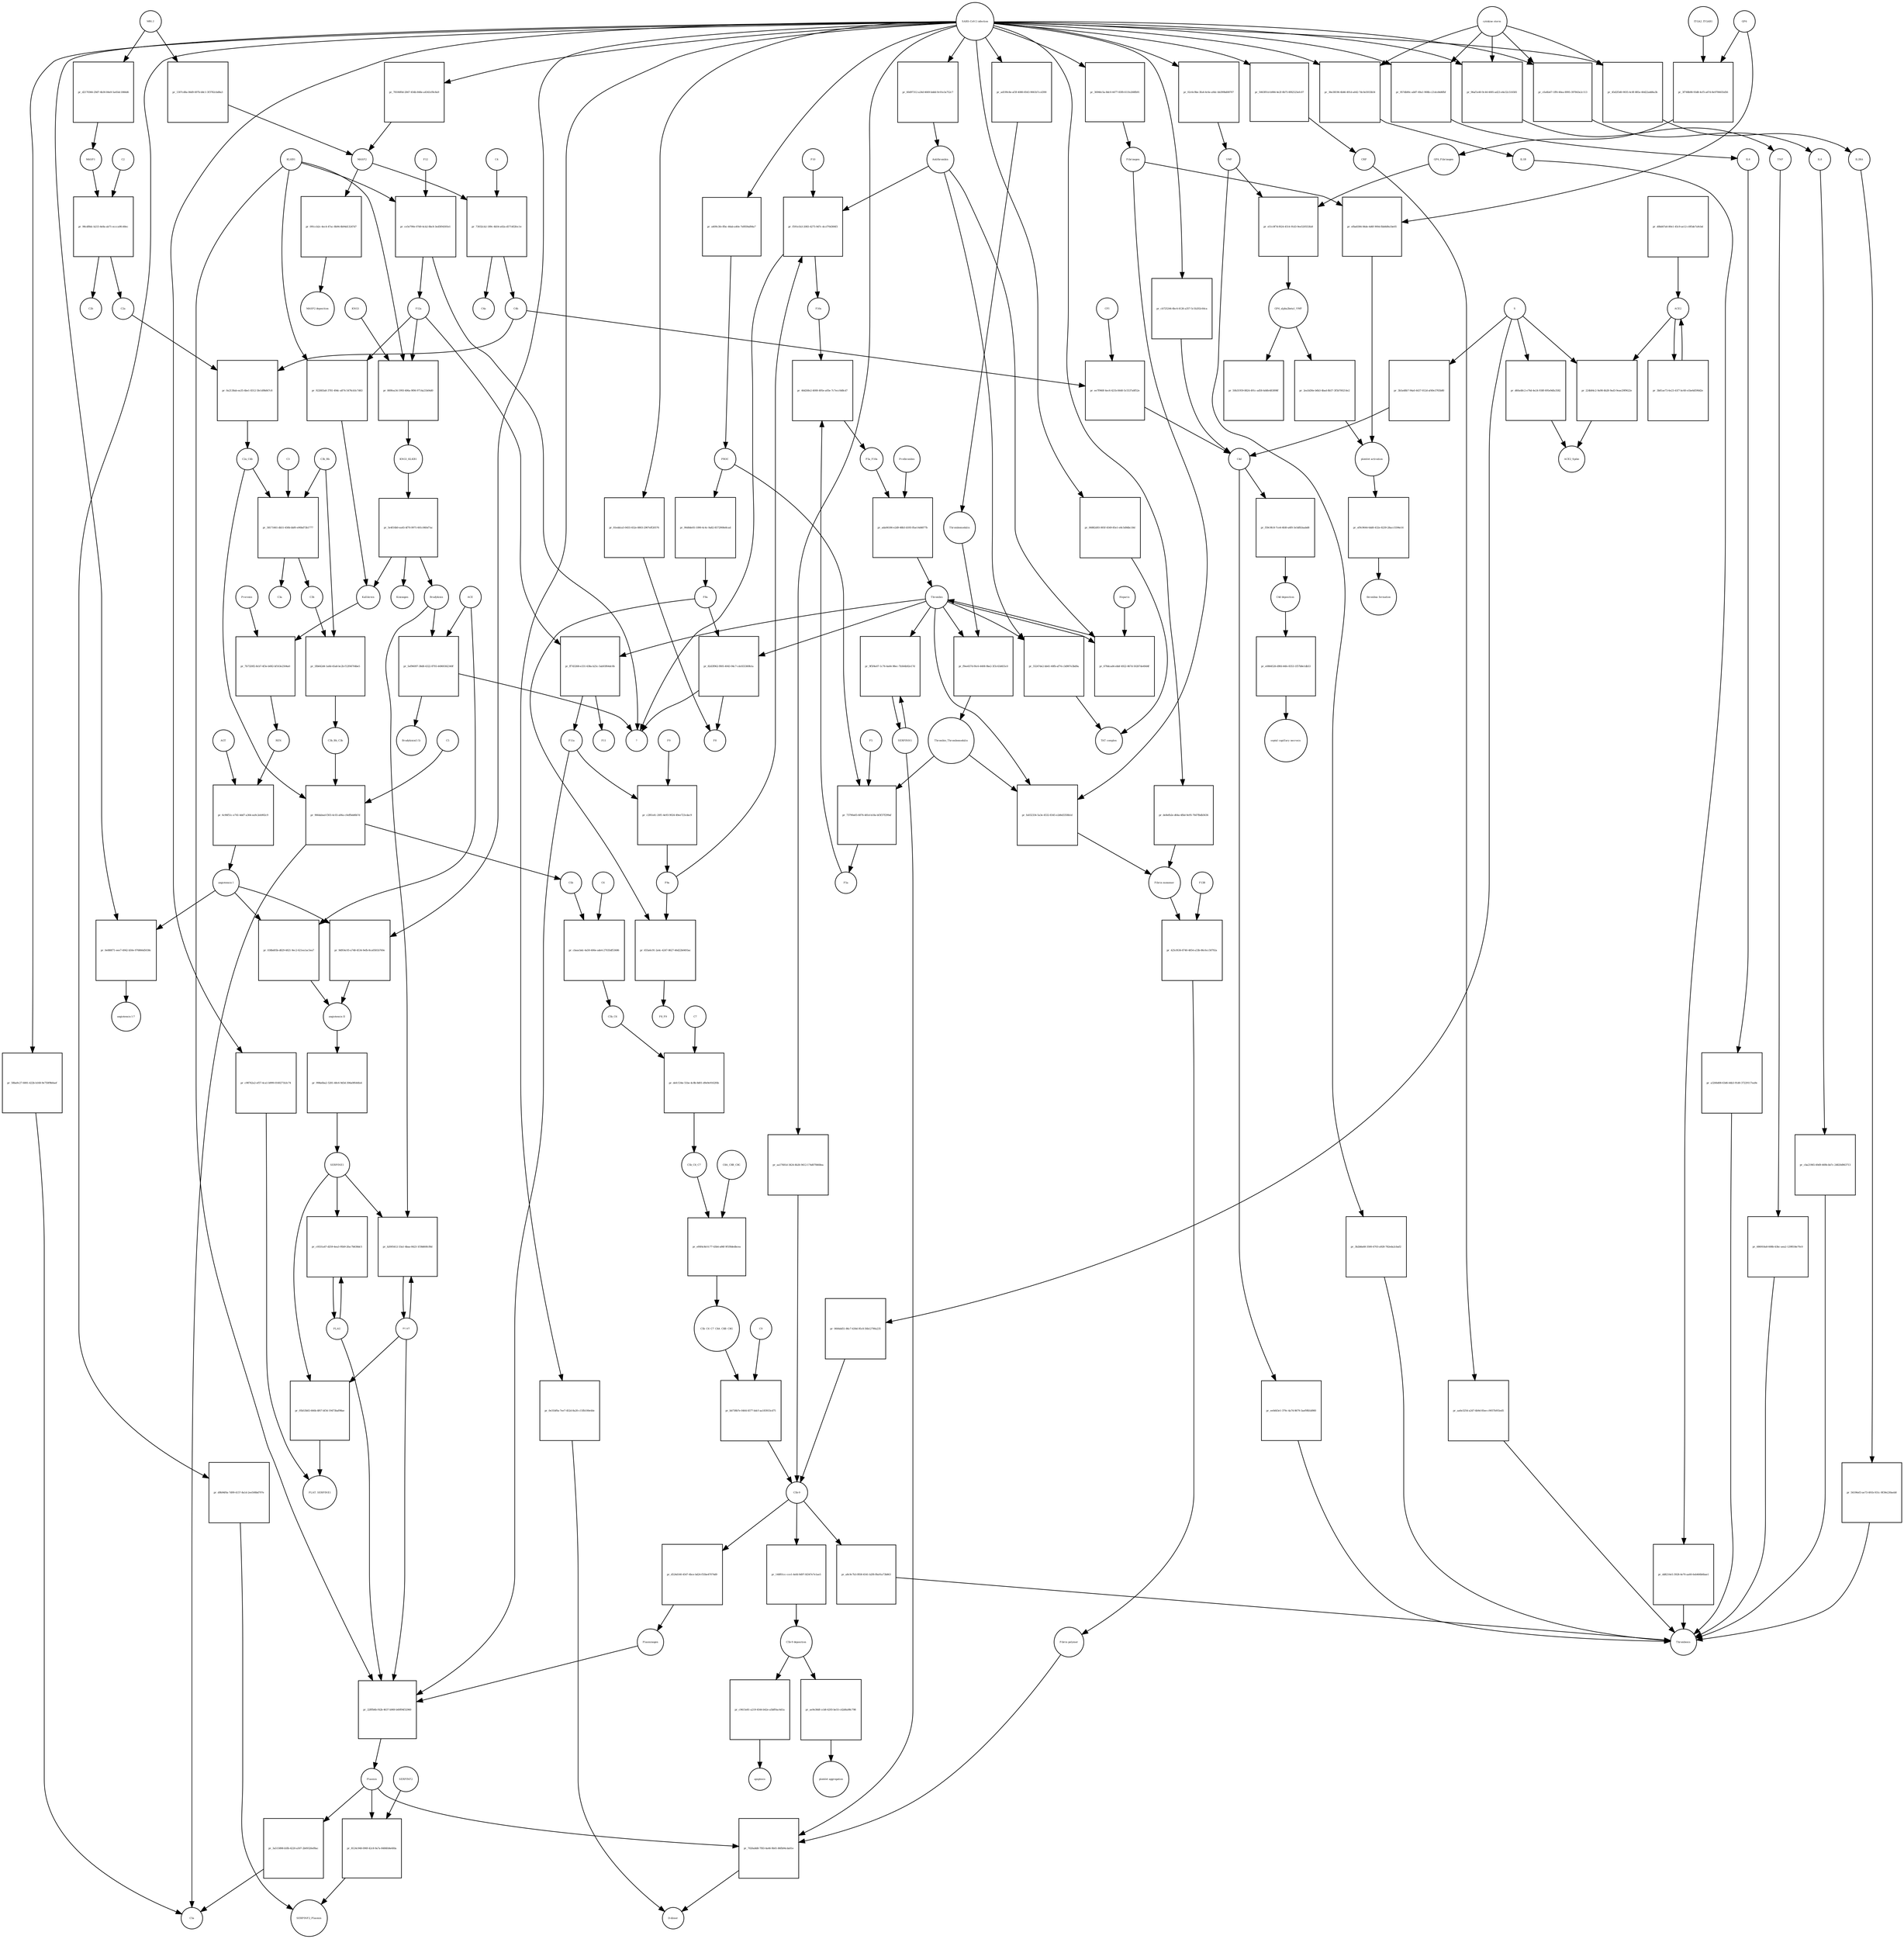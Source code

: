 strict digraph  {
C4b [annotation="", bipartite=0, cls=macromolecule, fontsize=4, label=C4b, shape=circle];
"pr_0a2138ab-ea35-4be1-8312-5fe1d9b847c8" [annotation="", bipartite=1, cls=process, fontsize=4, label="pr_0a2138ab-ea35-4be1-8312-5fe1d9b847c8", shape=square];
C2a [annotation="", bipartite=0, cls=macromolecule, fontsize=4, label=C2a, shape=circle];
C2a_C4b [annotation="", bipartite=0, cls=complex, fontsize=4, label=C2a_C4b, shape=circle];
C3b [annotation="", bipartite=0, cls=macromolecule, fontsize=4, label=C3b, shape=circle];
"pr_5fb642d4-1a8d-45a8-bc2b-f12f04704be5" [annotation="", bipartite=1, cls=process, fontsize=4, label="pr_5fb642d4-1a8d-45a8-bc2b-f12f04704be5", shape=square];
C3b_Bb [annotation="urn_miriam_pubmed_12440962|urn_miriam_brenda_3.4.21.47", bipartite=0, cls=complex, fontsize=4, label=C3b_Bb, shape=circle];
C3b_Bb_C3b [annotation="urn_miriam_pubmed_12440962|urn_miriam_brenda_34.4.21.47", bipartite=0, cls=complex, fontsize=4, label=C3b_Bb_C3b, shape=circle];
"pr_ee7f960f-4ec6-421b-8440-5c5537a8f52e" [annotation="", bipartite=1, cls=process, fontsize=4, label="pr_ee7f960f-4ec6-421b-8440-5c5537a8f52e", shape=square];
C4d [annotation="", bipartite=0, cls=macromolecule, fontsize=4, label=C4d, shape=circle];
CFI [annotation="urn_miriam_hgnc_HGNC%3A2771", bipartite=0, cls=macromolecule, fontsize=4, label=CFI, shape=circle];
"pr_f59c9fc8-7ce4-4fd0-a6f0-3e5dfb3aabd8" [annotation="", bipartite=1, cls=process, fontsize=4, label="pr_f59c9fc8-7ce4-4fd0-a6f0-3e5dfb3aabd8", shape=square];
"C4d deposition" [annotation="", bipartite=0, cls=phenotype, fontsize=4, label="C4d deposition", shape=circle];
"pr_e0864526-d9fd-44fe-8353-1f57b8e1db53" [annotation="", bipartite=1, cls=process, fontsize=4, label="pr_e0864526-d9fd-44fe-8353-1f57b8e1db53", shape=square];
"septal capillary necrosis" [annotation="", bipartite=0, cls=phenotype, fontsize=4, label="septal capillary necrosis", shape=circle];
"C5b-9" [annotation="", bipartite=0, cls=complex, fontsize=4, label="C5b-9", shape=circle];
"pr_148f01cc-cce1-4efd-9d97-fd347e7e1ae5" [annotation="", bipartite=1, cls=process, fontsize=4, label="pr_148f01cc-cce1-4efd-9d97-fd347e7e1ae5", shape=square];
"C5b-9 deposition" [annotation="", bipartite=0, cls=phenotype, fontsize=4, label="C5b-9 deposition", shape=circle];
"SARS-CoV-2 infection" [annotation=urn_miriam_taxonomy_2697049, bipartite=0, cls=phenotype, fontsize=4, label="SARS-CoV-2 infection", shape=circle];
"pr_de8efb2e-d64a-4fbd-9e95-7647fbdb5636" [annotation="", bipartite=1, cls=process, fontsize=4, label="pr_de8efb2e-d64a-4fbd-9e95-7647fbdb5636", shape=square];
"Fibrin monomer" [annotation="", bipartite=0, cls=macromolecule, fontsize=4, label="Fibrin monomer", shape=circle];
"pr_81eddca5-0455-452e-8803-2907eff20576" [annotation="", bipartite=1, cls=process, fontsize=4, label="pr_81eddca5-0455-452e-8803-2907eff20576", shape=square];
F8 [annotation="urn_miriam_hgnc_HGNC%3A3546", bipartite=0, cls=macromolecule, fontsize=4, label=F8, shape=circle];
"pr_60d97312-a24d-4669-bddd-9c01e3a752c7" [annotation="", bipartite=1, cls=process, fontsize=4, label="pr_60d97312-a24d-4669-bddd-9c01e3a752c7", shape=square];
Antithrombin [annotation="urn_miriam_hgnc_HGNC%3A775", bipartite=0, cls=macromolecule, fontsize=4, label=Antithrombin, shape=circle];
S [annotation="urn_miriam_uniprot_P0DTC2|urn_miriam_uniprot_P59594", bipartite=0, cls=macromolecule, fontsize=4, label=S, shape=circle];
"pr_d60a48c2-e76d-4e24-938f-695e9dfa3582" [annotation="", bipartite=1, cls="omitted process", fontsize=4, label="pr_d60a48c2-e76d-4e24-938f-695e9dfa3582", shape=square];
ACE2_Spike [annotation="", bipartite=0, cls=complex, fontsize=4, label=ACE2_Spike, shape=circle];
Bradykinin [annotation="urn_miriam_obo.chebi_CHEBI%3A3165", bipartite=0, cls=macromolecule, fontsize=4, label=Bradykinin, shape=circle];
"pr_5ef96097-38d8-4322-8793-44969362340f" [annotation="", bipartite=1, cls=process, fontsize=4, label="pr_5ef96097-38d8-4322-8793-44969362340f", shape=square];
"Bradykinin(1-5)" [annotation="", bipartite=0, cls=macromolecule, fontsize=4, label="Bradykinin(1-5)", shape=circle];
"?" [annotation="", bipartite=0, cls=macromolecule, fontsize=4, label="?", shape=circle];
ACE [annotation="urn_miriam_hgnc_HGNC%3A2707", bipartite=0, cls=macromolecule, fontsize=4, label=ACE, shape=circle];
ACE2 [annotation="urn_miriam_hgnc_HGNC%3A13557", bipartite=0, cls=macromolecule, fontsize=4, label=ACE2, shape=circle];
"pr_3b81ae73-6e23-41f7-bc60-e1be6d590d2e" [annotation="", bipartite=1, cls=process, fontsize=4, label="pr_3b81ae73-6e23-41f7-bc60-e1be6d590d2e", shape=square];
"pr_224b84c2-9a98-4b28-9ad3-9eae29f9622e" [annotation="", bipartite=1, cls=process, fontsize=4, label="pr_224b84c2-9a98-4b28-9ad3-9eae29f9622e", shape=square];
"pr_d0bd47a6-80e1-45c9-ae12-c0f5de7a9cbd" [annotation="", bipartite=1, cls=process, fontsize=4, label="pr_d0bd47a6-80e1-45c9-ae12-c0f5de7a9cbd", shape=square];
"angiotensin I" [annotation="urn_miriam_obo.chebi_CHEBI%3A2718", bipartite=0, cls="simple chemical", fontsize=4, label="angiotensin I", shape=circle];
"pr_0e880f71-eee7-4942-b50e-976866d5038c" [annotation="", bipartite=1, cls=process, fontsize=4, label="pr_0e880f71-eee7-4942-b50e-976866d5038c", shape=square];
"angiotensin I-7" [annotation="urn_miriam_obo.chebi_CHEBI%3A55438", bipartite=0, cls="simple chemical", fontsize=4, label="angiotensin I-7", shape=circle];
"pr_3b5a48b7-94a0-4437-812d-af40e3765b80" [annotation="", bipartite=1, cls=process, fontsize=4, label="pr_3b5a48b7-94a0-4437-812d-af40e3765b80", shape=square];
"pr_0664dd51-86c7-430d-95c8-56b12790a235" [annotation="", bipartite=1, cls=process, fontsize=4, label="pr_0664dd51-86c7-430d-95c8-56b12790a235", shape=square];
"pr_c9415e81-a219-4544-b42e-a5bff0ac4d1a" [annotation="", bipartite=1, cls=process, fontsize=4, label="pr_c9415e81-a219-4544-b42e-a5bff0ac4d1a", shape=square];
apoptosis [annotation="urn_miriam_obo.go_GO%3A0006915", bipartite=0, cls=phenotype, fontsize=4, label=apoptosis, shape=circle];
"pr_ae9e38df-ccb8-4293-be55-cd2d6a98c798" [annotation="", bipartite=1, cls=process, fontsize=4, label="pr_ae9e38df-ccb8-4293-be55-cd2d6a98c798", shape=square];
"platelet aggregation" [annotation="urn_miriam_obo.go_GO%3A0030168", bipartite=0, cls=phenotype, fontsize=4, label="platelet aggregation", shape=circle];
"pr_5063f01d-b984-4e2f-8b75-8f82525efc07" [annotation="", bipartite=1, cls=process, fontsize=4, label="pr_5063f01d-b984-4e2f-8b75-8f82525efc07", shape=square];
CRP [annotation="urn_miriam_hgnc_HGNC%3A2367", bipartite=0, cls=macromolecule, fontsize=4, label=CRP, shape=circle];
"pr_78106f0d-2847-454b-848e-a4343cf8c8a9" [annotation="", bipartite=1, cls=process, fontsize=4, label="pr_78106f0d-2847-454b-848e-a4343cf8c8a9", shape=square];
MASP2 [annotation=urn_miriam_hgnc_6902, bipartite=0, cls=macromolecule, fontsize=4, label=MASP2, shape=circle];
"pr_02c6c9be-3fa4-4c6e-a9dc-bb399bd08707" [annotation="", bipartite=1, cls=process, fontsize=4, label="pr_02c6c9be-3fa4-4c6e-a9dc-bb399bd08707", shape=square];
VWF [annotation="urn_miriam_hgnc_HGNC%3A12726", bipartite=0, cls=macromolecule, fontsize=4, label=VWF, shape=circle];
"pr_aa6e3254-a247-4b9d-85ee-c9057b955ed5" [annotation="", bipartite=1, cls=process, fontsize=4, label="pr_aa6e3254-a247-4b9d-85ee-c9057b955ed5", shape=square];
Thrombosis [annotation="urn_miriam_mesh_D013923|urn_miriam_mesh_D055806", bipartite=0, cls=phenotype, fontsize=4, label=Thrombosis, shape=circle];
"pr_3b2b8a68-3500-4703-a928-782eda2cbaf2" [annotation="", bipartite=1, cls=process, fontsize=4, label="pr_3b2b8a68-3500-4703-a928-782eda2cbaf2", shape=square];
"pr_a409c3fe-ffbc-46ab-a40e-7ef859af84a7" [annotation="", bipartite=1, cls=process, fontsize=4, label="pr_a409c3fe-ffbc-46ab-a40e-7ef859af84a7", shape=square];
PROC [annotation="urn_miriam_hgnc_HGNC%3A9451", bipartite=0, cls=macromolecule, fontsize=4, label=PROC, shape=circle];
"pr_cb725244-6bc4-4126-a357-5c1b202c64ca" [annotation="", bipartite=1, cls=process, fontsize=4, label="pr_cb725244-6bc4-4126-a357-5c1b202c64ca", shape=square];
Plasmin [annotation="urn_miriam_hgnc_HGNC%3A9051", bipartite=0, cls=macromolecule, fontsize=4, label=Plasmin, shape=circle];
"pr_8124c948-090f-42c8-9a7a-8486fd4e6fda" [annotation="", bipartite=1, cls=process, fontsize=4, label="pr_8124c948-090f-42c8-9a7a-8486fd4e6fda", shape=square];
SERPINF2 [annotation="urn_miriam_hgnc_HGNC%3A9075", bipartite=0, cls=macromolecule, fontsize=4, label=SERPINF2, shape=circle];
SERPINF2_Plasmin [annotation="", bipartite=0, cls=complex, fontsize=4, label=SERPINF2_Plasmin, shape=circle];
"pr_d9b94f0a-7d99-4157-8a1d-2ee508bd797e" [annotation="", bipartite=1, cls=process, fontsize=4, label="pr_d9b94f0a-7d99-4157-8a1d-2ee508bd797e", shape=square];
"pr_ad199c8e-af3f-4080-8543-9061b7ccd390" [annotation="", bipartite=1, cls=process, fontsize=4, label="pr_ad199c8e-af3f-4080-8543-9061b7ccd390", shape=square];
Thrombomodulin [annotation="urn_miriam_hgnc_HGNC%3A11784", bipartite=0, cls=macromolecule, fontsize=4, label=Thrombomodulin, shape=circle];
KLKB1 [annotation=urn_miriam_hgnc_6371, bipartite=0, cls=macromolecule, fontsize=4, label=KLKB1, shape=circle];
"pr_922683a8-3781-49dc-a874-5476cb5c7d63" [annotation="", bipartite=1, cls=process, fontsize=4, label="pr_922683a8-3781-49dc-a874-5476cb5c7d63", shape=square];
Kallikrein [annotation=urn_miriam_hgnc_6371, bipartite=0, cls=macromolecule, fontsize=4, label=Kallikrein, shape=circle];
F12a [annotation="urn_miriam_hgnc_HGNC%3A3530", bipartite=0, cls=macromolecule, fontsize=4, label=F12a, shape=circle];
"pr_06882d93-005f-4549-85e1-e8c5d9dbc18d" [annotation="", bipartite=1, cls=process, fontsize=4, label="pr_06882d93-005f-4549-85e1-e8c5d9dbc18d", shape=square];
"TAT complex" [annotation=urn_miriam_pubmed_22930518, bipartite=0, cls=complex, fontsize=4, label="TAT complex", shape=circle];
"pr_c98742a2-ef57-4ca1-b999-0160271b3c74" [annotation="", bipartite=1, cls=process, fontsize=4, label="pr_c98742a2-ef57-4ca1-b999-0160271b3c74", shape=square];
PLAT_SERPINE1 [annotation=urn_miriam_pubmed_22449964, bipartite=0, cls=complex, fontsize=4, label=PLAT_SERPINE1, shape=circle];
KNG1_KLKB1 [annotation=urn_miriam_pubmed_17598838, bipartite=0, cls=complex, fontsize=4, label=KNG1_KLKB1, shape=circle];
"pr_5e4f16b0-ea45-4f70-9971-601c06fef7ac" [annotation="", bipartite=1, cls=process, fontsize=4, label="pr_5e4f16b0-ea45-4f70-9971-601c06fef7ac", shape=square];
Kininogen [annotation="urn_miriam_hgnc_HGNC%3A6383", bipartite=0, cls=macromolecule, fontsize=4, label=Kininogen, shape=circle];
"pr_aa17681d-3424-4b26-9412-174d078468ea" [annotation="", bipartite=1, cls=process, fontsize=4, label="pr_aa17681d-3424-4b26-9412-174d078468ea", shape=square];
"pr_58ba9c27-6081-422b-b168-9e750f9b0aef" [annotation="", bipartite=1, cls=process, fontsize=4, label="pr_58ba9c27-6081-422b-b168-9e750f9b0aef", shape=square];
C5a [annotation="", bipartite=0, cls=macromolecule, fontsize=4, label=C5a, shape=circle];
PLAT [annotation="urn_miriam_hgnc_HGNC%3A9051", bipartite=0, cls=macromolecule, fontsize=4, label=PLAT, shape=circle];
"pr_b2005412-33a1-4baa-8423-1f38d60fcf8d" [annotation="", bipartite=1, cls=process, fontsize=4, label="pr_b2005412-33a1-4baa-8423-1f38d60fcf8d", shape=square];
SERPINE1 [annotation="urn_miriam_hgnc_HGNC%3A8593", bipartite=0, cls=macromolecule, fontsize=4, label=SERPINE1, shape=circle];
AGT [annotation="urn_miriam_hgnc_HGNC%3A333", bipartite=0, cls=macromolecule, fontsize=4, label=AGT, shape=circle];
"pr_6c96f51c-e741-4dd7-a364-ea9c2eb902c9" [annotation="", bipartite=1, cls=process, fontsize=4, label="pr_6c96f51c-e741-4dd7-a364-ea9c2eb902c9", shape=square];
REN [annotation="urn_miriam_hgnc_HGNC%3A9958", bipartite=0, cls=macromolecule, fontsize=4, label=REN, shape=circle];
C2 [annotation="urn_miriam_hgnc_HGNC%3A1248", bipartite=0, cls=macromolecule, fontsize=4, label=C2, shape=circle];
"pr_98cdf8dc-b215-4e8a-ab71-eccca9fc48ec" [annotation="", bipartite=1, cls=process, fontsize=4, label="pr_98cdf8dc-b215-4e8a-ab71-eccca9fc48ec", shape=square];
C2b [annotation="", bipartite=0, cls=macromolecule, fontsize=4, label=C2b, shape=circle];
MASP1 [annotation="urn_miriam_hgnc_HGNC%3A6901", bipartite=0, cls=macromolecule, fontsize=4, label=MASP1, shape=circle];
MBL2 [annotation=urn_miriam_hgnc_6902, bipartite=0, cls=macromolecule, fontsize=4, label=MBL2, shape=circle];
"pr_1307cd8a-06d9-497b-b8c1-3f3782cbd8a3" [annotation="", bipartite=1, cls=process, fontsize=4, label="pr_1307cd8a-06d9-497b-b8c1-3f3782cbd8a3", shape=square];
"pr_d2170366-29d7-4b30-84e9-5a45dc1866d6" [annotation="", bipartite=1, cls=process, fontsize=4, label="pr_d2170366-29d7-4b30-84e9-5a45dc1866d6", shape=square];
F10 [annotation="urn_miriam_hgnc_HGNC%3A3528", bipartite=0, cls=macromolecule, fontsize=4, label=F10, shape=circle];
"pr_f591e1b3-2083-4275-9d7c-dccf70d306f3" [annotation="", bipartite=1, cls=process, fontsize=4, label="pr_f591e1b3-2083-4275-9d7c-dccf70d306f3", shape=square];
F10a [annotation="urn_miriam_hgnc_HGNC%3A3528", bipartite=0, cls=macromolecule, fontsize=4, label=F10a, shape=circle];
F9a [annotation="", bipartite=0, cls=macromolecule, fontsize=4, label=F9a, shape=circle];
C3 [annotation="urn_miriam_hgnc_HGNC%3A1318", bipartite=0, cls=macromolecule, fontsize=4, label=C3, shape=circle];
"pr_58171661-db51-450b-bbf0-e90bd73b1777" [annotation="", bipartite=1, cls=process, fontsize=4, label="pr_58171661-db51-450b-bbf0-e90bd73b1777", shape=square];
C3a [annotation="", bipartite=0, cls=macromolecule, fontsize=4, label=C3a, shape=circle];
Prorenin [annotation="", bipartite=0, cls=macromolecule, fontsize=4, label=Prorenin, shape=circle];
"pr_7b7320f2-8cb7-4f3e-b082-bf163e2504a0" [annotation="", bipartite=1, cls=process, fontsize=4, label="pr_7b7320f2-8cb7-4f3e-b082-bf163e2504a0", shape=square];
F8a [annotation="urn_miriam_hgnc_HGNC%3A3546", bipartite=0, cls=macromolecule, fontsize=4, label=F8a, shape=circle];
"pr_82d3f962-f805-4043-94c7-cdc833369b1a" [annotation="", bipartite=1, cls=process, fontsize=4, label="pr_82d3f962-f805-4043-94c7-cdc833369b1a", shape=square];
Thrombin [annotation="urn_miriam_hgnc_HGNC%3A3535", bipartite=0, cls=macromolecule, fontsize=4, label=Thrombin, shape=circle];
"pr_678dcad4-ebbf-4922-867d-50267de49d4f" [annotation="", bipartite=1, cls=process, fontsize=4, label="pr_678dcad4-ebbf-4922-867d-50267de49d4f", shape=square];
Heparin [annotation="urn_miriam_pubmed_708377|urn_miriam_obo.chebi_CHEBI%3A28304", bipartite=0, cls="simple chemical", fontsize=4, label=Heparin, shape=circle];
"pr_038bd05b-d829-4821-9ec2-621ea1ac5ea7" [annotation="", bipartite=1, cls=process, fontsize=4, label="pr_038bd05b-d829-4821-9ec2-621ea1ac5ea7", shape=square];
"angiotensin II" [annotation="urn_miriam_obo.chebi_CHEBI%3A2718", bipartite=0, cls="simple chemical", fontsize=4, label="angiotensin II", shape=circle];
IL2RA [annotation="urn_miriam_hgnc_HGNC%3A6008", bipartite=0, cls=macromolecule, fontsize=4, label=IL2RA, shape=circle];
"pr_56196ef3-ae73-491b-931c-9f39e230aeb8" [annotation="", bipartite=1, cls=process, fontsize=4, label="pr_56196ef3-ae73-491b-931c-9f39e230aeb8", shape=square];
PLAU [annotation="", bipartite=0, cls=macromolecule, fontsize=4, label=PLAU, shape=circle];
"pr_c0531a47-d259-4ea3-95b9-2fac7b638dc5" [annotation="", bipartite=1, cls=process, fontsize=4, label="pr_c0531a47-d259-4ea3-95b9-2fac7b638dc5", shape=square];
F12 [annotation="urn_miriam_hgnc_HGNC%3A3530", bipartite=0, cls=macromolecule, fontsize=4, label=F12, shape=circle];
"pr_ce5e790e-07d0-4cb2-8bc8-3ed5f04305e1" [annotation="", bipartite=1, cls=process, fontsize=4, label="pr_ce5e790e-07d0-4cb2-8bc8-3ed5f04305e1", shape=square];
"pr_ff7d3268-e331-438a-b25c-5ab93f64dc0b" [annotation="", bipartite=1, cls=process, fontsize=4, label="pr_ff7d3268-e331-438a-b25c-5ab93f64dc0b", shape=square];
F11 [annotation="urn_miriam_hgnc_HGNC%3A3529", bipartite=0, cls=macromolecule, fontsize=4, label=F11, shape=circle];
F11a [annotation="urn_miriam_hgnc_HGNC%3A3529", bipartite=0, cls=macromolecule, fontsize=4, label=F11a, shape=circle];
C4 [annotation="", bipartite=0, cls=macromolecule, fontsize=4, label=C4, shape=circle];
"pr_73032cb2-189c-4b54-a02a-d5714f2fec1e" [annotation="", bipartite=1, cls=process, fontsize=4, label="pr_73032cb2-189c-4b54-a02a-d5714f2fec1e", shape=square];
C4a [annotation="", bipartite=0, cls=macromolecule, fontsize=4, label=C4a, shape=circle];
"pr_05b53b02-666b-4f67-bf34-19473baf98ae" [annotation="", bipartite=1, cls=process, fontsize=4, label="pr_05b53b02-666b-4f67-bf34-19473baf98ae", shape=square];
"pr_655a6c91-2a4c-4247-8627-46d22b0493ac" [annotation="", bipartite=1, cls=process, fontsize=4, label="pr_655a6c91-2a4c-4247-8627-46d22b0493ac", shape=square];
F8_F9 [annotation=urn_miriam_pubmed_22471307, bipartite=0, cls=complex, fontsize=4, label=F8_F9, shape=circle];
"pr_46d26fe2-4000-495e-a05e-7c7ecc0d8cd7" [annotation="", bipartite=1, cls=process, fontsize=4, label="pr_46d26fe2-4000-495e-a05e-7c7ecc0d8cd7", shape=square];
F5a [annotation="urn_miriam_hgnc_HGNC%3A3542", bipartite=0, cls=macromolecule, fontsize=4, label=F5a, shape=circle];
F5a_F10a [annotation=urn_miriam_pubmed_2303476, bipartite=0, cls=complex, fontsize=4, label=F5a_F10a, shape=circle];
F5 [annotation="urn_miriam_hgnc_HGNC%3A3541", bipartite=0, cls=macromolecule, fontsize=4, label=F5, shape=circle];
"pr_73790a65-6876-481d-b18a-bf3f37f299af" [annotation="", bipartite=1, cls=process, fontsize=4, label="pr_73790a65-6876-481d-b18a-bf3f37f299af", shape=square];
Thrombin_Thrombomodulin [annotation="urn_miriam_pubmed_6282863|urn_miriam_taxonomy_9986", bipartite=0, cls=complex, fontsize=4, label=Thrombin_Thrombomodulin, shape=circle];
SERPINH1 [annotation="urn_miriam_hgnc_HGNC%3A1546", bipartite=0, cls=macromolecule, fontsize=4, label=SERPINH1, shape=circle];
"pr_9f5f4e07-1c76-4a64-98ec-7b564b92e17d" [annotation="", bipartite=1, cls=process, fontsize=4, label="pr_9f5f4e07-1c76-4a64-98ec-7b564b92e17d", shape=square];
IL1B [annotation=urn_miriam_hgnc_5992, bipartite=0, cls=macromolecule, fontsize=4, label=IL1B, shape=circle];
"pr_dd8216e5-3928-4e70-aa60-6eb466b6bae1" [annotation="", bipartite=1, cls=process, fontsize=4, label="pr_dd8216e5-3928-4e70-aa60-6eb466b6bae1", shape=square];
IL6 [annotation=urn_miriam_hgnc_6018, bipartite=0, cls=macromolecule, fontsize=4, label=IL6, shape=circle];
"pr_a3266d08-63d6-44b3-91d0-37229117ea9e" [annotation="", bipartite=1, cls=process, fontsize=4, label="pr_a3266d08-63d6-44b3-91d0-37229117ea9e", shape=square];
TNF [annotation=urn_miriam_hgnc_11892, bipartite=0, cls=macromolecule, fontsize=4, label=TNF, shape=circle];
"pr_686918a8-608b-43bc-aea2-129f034e70c0" [annotation="", bipartite=1, cls=process, fontsize=4, label="pr_686918a8-608b-43bc-aea2-129f034e70c0", shape=square];
IL8 [annotation="urn_miriam_hgnc_HGNC%3A6025", bipartite=0, cls=macromolecule, fontsize=4, label=IL8, shape=circle];
"pr_cba21965-49d9-469b-bb7c-24820d963713" [annotation="", bipartite=1, cls=process, fontsize=4, label="pr_cba21965-49d9-469b-bb7c-24820d963713", shape=square];
Fibrinogen [annotation=urn_miriam_pubmed_19296670, bipartite=0, cls=complex, fontsize=4, label=Fibrinogen, shape=circle];
"pr_fa032334-5a3e-4532-8345-e2d6d3358b1d" [annotation="", bipartite=1, cls=process, fontsize=4, label="pr_fa032334-5a3e-4532-8345-e2d6d3358b1d", shape=square];
C5 [annotation="urn_miriam_hgnc_HGNC%3A1331", bipartite=0, cls=macromolecule, fontsize=4, label=C5, shape=circle];
"pr_966dabad-f303-4c03-a06a-c0effbdd6b7d" [annotation="", bipartite=1, cls=process, fontsize=4, label="pr_966dabad-f303-4c03-a06a-c0effbdd6b7d", shape=square];
C5b [annotation="", bipartite=0, cls=macromolecule, fontsize=4, label=C5b, shape=circle];
"pr_cbaacbdc-4a50-406e-ade4-27035df53686" [annotation="", bipartite=1, cls=process, fontsize=4, label="pr_cbaacbdc-4a50-406e-ade4-27035df53686", shape=square];
C6 [annotation="urn_miriam_hgnc_HGNC%3A1339", bipartite=0, cls=macromolecule, fontsize=4, label=C6, shape=circle];
C5b_C6 [annotation="", bipartite=0, cls=complex, fontsize=4, label=C5b_C6, shape=circle];
"pr_defc534e-51be-4c8b-8d01-d9e9e9162f4b" [annotation="", bipartite=1, cls=process, fontsize=4, label="pr_defc534e-51be-4c8b-8d01-d9e9e9162f4b", shape=square];
C7 [annotation="urn_miriam_hgnc_HGNC%3A1346", bipartite=0, cls=macromolecule, fontsize=4, label=C7, shape=circle];
C5b_C6_C7 [annotation=urn_miriam_pubmed_28630159, bipartite=0, cls=complex, fontsize=4, label=C5b_C6_C7, shape=circle];
"pr_ef6f4c8d-fc77-43b4-a86f-9f1f8dedbcea" [annotation="", bipartite=1, cls=process, fontsize=4, label="pr_ef6f4c8d-fc77-43b4-a86f-9f1f8dedbcea", shape=square];
C8A_C8B_C8G [annotation="", bipartite=0, cls=complex, fontsize=4, label=C8A_C8B_C8G, shape=circle];
C5b_C6_C7_C8A_C8B_C8G [annotation=urn_miriam_pubmed_28630159, bipartite=0, cls=complex, fontsize=4, label=C5b_C6_C7_C8A_C8B_C8G, shape=circle];
"pr_bb738b7e-0464-4577-bdcf-aa183933cd75" [annotation="", bipartite=1, cls=process, fontsize=4, label="pr_bb738b7e-0464-4577-bdcf-aa183933cd75", shape=square];
C9 [annotation="urn_miriam_hgnc_HGNC%3A1358", bipartite=0, cls=macromolecule, fontsize=4, label=C9, shape=circle];
"pr_9d954c05-a748-4534-9efb-8ca0581b760e" [annotation="", bipartite=1, cls=process, fontsize=4, label="pr_9d954c05-a748-4534-9efb-8ca0581b760e", shape=square];
"cytokine storm" [annotation=urn_miriam_pubmed_2504360, bipartite=0, cls=phenotype, fontsize=4, label="cytokine storm", shape=circle];
"pr_36e38196-4b46-491d-a642-7dc0e5933b54" [annotation="", bipartite=1, cls=process, fontsize=4, label="pr_36e38196-4b46-491d-a642-7dc0e5933b54", shape=square];
"pr_0e31bf0a-7ee7-452d-8a20-c15fb100e44e" [annotation="", bipartite=1, cls=process, fontsize=4, label="pr_0e31bf0a-7ee7-452d-8a20-c15fb100e44e", shape=square];
"D-dimer" [annotation=urn_miriam_pubmed_19008457, bipartite=0, cls=macromolecule, fontsize=4, label="D-dimer", shape=circle];
"pr_36946c5a-8dc0-4477-83f8-611fe268fb91" [annotation="", bipartite=1, cls=process, fontsize=4, label="pr_36946c5a-8dc0-4477-83f8-611fe268fb91", shape=square];
"pr_957db90c-ab87-49a1-908b-c21dcd4d6fbf" [annotation="", bipartite=1, cls=process, fontsize=4, label="pr_957db90c-ab87-49a1-908b-c21dcd4d6fbf", shape=square];
"pr_cfa4fa67-1ff6-40ea-8995-397843e2c113" [annotation="", bipartite=1, cls=process, fontsize=4, label="pr_cfa4fa67-1ff6-40ea-8995-397843e2c113", shape=square];
"pr_45d2f3d0-9035-4c8f-885e-40d22add6a3b" [annotation="", bipartite=1, cls=process, fontsize=4, label="pr_45d2f3d0-9035-4c8f-885e-40d22add6a3b", shape=square];
Plasminogen [annotation="urn_miriam_hgnc_HGNC%3A9071", bipartite=0, cls=macromolecule, fontsize=4, label=Plasminogen, shape=circle];
"pr_22fffb6b-f42b-4637-b969-b49f94f32960" [annotation="", bipartite=1, cls=process, fontsize=4, label="pr_22fffb6b-f42b-4637-b969-b49f94f32960", shape=square];
"pr_55247de2-bb41-40fb-af74-c3d907e3bd9a" [annotation="", bipartite=1, cls=process, fontsize=4, label="pr_55247de2-bb41-40fb-af74-c3d907e3bd9a", shape=square];
Prothrombin [annotation="urn_miriam_hgnc_HGNC%3A3535", bipartite=0, cls=macromolecule, fontsize=4, label=Prothrombin, shape=circle];
"pr_ada06186-e2d9-48b5-b593-ffae14d4877b" [annotation="", bipartite=1, cls=process, fontsize=4, label="pr_ada06186-e2d9-48b5-b593-ffae14d4877b", shape=square];
"pr_90d0de05-1090-4c4c-9a82-8572908e8cad" [annotation="", bipartite=1, cls=process, fontsize=4, label="pr_90d0de05-1090-4c4c-9a82-8572908e8cad", shape=square];
"pr_998a6ba2-5281-48c6-9d3d-306a0f644fa4" [annotation="", bipartite=1, cls=process, fontsize=4, label="pr_998a6ba2-5281-48c6-9d3d-306a0f644fa4", shape=square];
"pr_f9ee637d-f6c6-4408-9be2-3f3c43d455c0" [annotation="", bipartite=1, cls=process, fontsize=4, label="pr_f9ee637d-f6c6-4408-9be2-3f3c43d455c0", shape=square];
F9 [annotation="urn_miriam_hgnc_HGNC%3A35531", bipartite=0, cls=macromolecule, fontsize=4, label=F9, shape=circle];
"pr_c2f61efc-20f1-4e93-9024-49ee723cdac9" [annotation="", bipartite=1, cls=process, fontsize=4, label="pr_c2f61efc-20f1-4e93-9024-49ee723cdac9", shape=square];
"pr_869fea34-1993-406a-9f06-9714a21b04d0" [annotation="", bipartite=1, cls=process, fontsize=4, label="pr_869fea34-1993-406a-9f06-9714a21b04d0", shape=square];
KNG1 [annotation="urn_miriam_hgnc.symbol_6383", bipartite=0, cls=macromolecule, fontsize=4, label=KNG1, shape=circle];
"pr_091ccb2c-4ec4-47ac-8b94-6b94d13247d7" [annotation="", bipartite=1, cls=process, fontsize=4, label="pr_091ccb2c-4ec4-47ac-8b94-6b94d13247d7", shape=square];
"MASP2 deposition" [annotation="", bipartite=0, cls=phenotype, fontsize=4, label="MASP2 deposition", shape=circle];
"pr_ee0d43e1-379c-4a74-8679-3aef9fb5d980" [annotation="", bipartite=1, cls=process, fontsize=4, label="pr_ee0d43e1-379c-4a74-8679-3aef9fb5d980", shape=square];
"pr_d524d160-4547-4bce-bd24-f55be47074d9" [annotation="", bipartite=1, cls=process, fontsize=4, label="pr_d524d160-4547-4bce-bd24-f55be47074d9", shape=square];
"pr_a8c9c7b3-f858-4541-b2f8-f8a91a73b863" [annotation="", bipartite=1, cls=process, fontsize=4, label="pr_a8c9c7b3-f858-4541-b2f8-f8a91a73b863", shape=square];
"pr_3a515898-b5fb-4220-a507-2b09326ef8ac" [annotation="", bipartite=1, cls=process, fontsize=4, label="pr_3a515898-b5fb-4220-a507-2b09326ef8ac", shape=square];
"pr_96af1e40-9c44-4005-ad23-e6e32c516581" [annotation="", bipartite=1, cls=process, fontsize=4, label="pr_96af1e40-9c44-4005-ad23-e6e32c516581", shape=square];
"pr_425cf636-8740-4854-a33b-86c6cc58792a" [annotation="", bipartite=1, cls=process, fontsize=4, label="pr_425cf636-8740-4854-a33b-86c6cc58792a", shape=square];
"Fibrin polymer" [annotation="", bipartite=0, cls=macromolecule, fontsize=4, label="Fibrin polymer", shape=circle];
F13B [annotation="", bipartite=0, cls=macromolecule, fontsize=4, label=F13B, shape=circle];
"pr_7026a8d8-7f83-4a46-9b01-86fb94cda81e" [annotation="", bipartite=1, cls=process, fontsize=4, label="pr_7026a8d8-7f83-4a46-9b01-86fb94cda81e", shape=square];
GP6_alpha2beta1_VWF [annotation="", bipartite=0, cls=complex, fontsize=4, label=GP6_alpha2beta1_VWF, shape=circle];
"pr_50b31959-8824-491c-ad58-4d4fe483898f" [annotation="", bipartite=1, cls="omitted process", fontsize=4, label="pr_50b31959-8824-491c-ad58-4d4fe483898f", shape=square];
"pr_2ea5d36e-b6b3-4bad-8b57-3f5b700214e2" [annotation="", bipartite=1, cls=process, fontsize=4, label="pr_2ea5d36e-b6b3-4bad-8b57-3f5b700214e2", shape=square];
"platelet activation" [annotation="urn_miriam_obo.go_GO%3A0030168", bipartite=0, cls=phenotype, fontsize=4, label="platelet activation", shape=circle];
"pr_ef9c9644-6dd0-432e-8239-28acc5594e16" [annotation="", bipartite=1, cls=process, fontsize=4, label="pr_ef9c9644-6dd0-432e-8239-28acc5594e16", shape=square];
"thrombus formation" [annotation="", bipartite=0, cls=phenotype, fontsize=4, label="thrombus formation", shape=circle];
"pr_efba8384-84de-4d6f-900d-fbb8d9a1be05" [annotation="", bipartite=1, cls=process, fontsize=4, label="pr_efba8384-84de-4d6f-900d-fbb8d9a1be05", shape=square];
GP6 [annotation=urn_miriam_hgnc_14388, bipartite=0, cls=macromolecule, fontsize=4, label=GP6, shape=circle];
"pr_3f748b98-93d8-4cf5-a67d-8e9706655d56" [annotation="", bipartite=1, cls=process, fontsize=4, label="pr_3f748b98-93d8-4cf5-a67d-8e9706655d56", shape=square];
ITGA2_ITGAB1 [annotation="urn_miriam_intact_EBI-16428357", bipartite=0, cls=complex, fontsize=4, label=ITGA2_ITGAB1, shape=circle];
GP6_Fibrinogen [annotation="", bipartite=0, cls=complex, fontsize=4, label=GP6_Fibrinogen, shape=circle];
"pr_e51c0f7d-f624-4514-91d3-9ee520553fa8" [annotation="", bipartite=1, cls=process, fontsize=4, label="pr_e51c0f7d-f624-4514-91d3-9ee520553fa8", shape=square];
C4b -> "pr_0a2138ab-ea35-4be1-8312-5fe1d9b847c8"  [annotation="", interaction_type=consumption];
C4b -> "pr_ee7f960f-4ec6-421b-8440-5c5537a8f52e"  [annotation="", interaction_type=consumption];
"pr_0a2138ab-ea35-4be1-8312-5fe1d9b847c8" -> C2a_C4b  [annotation="", interaction_type=production];
C2a -> "pr_0a2138ab-ea35-4be1-8312-5fe1d9b847c8"  [annotation="", interaction_type=consumption];
C2a_C4b -> "pr_58171661-db51-450b-bbf0-e90bd73b1777"  [annotation=urn_miriam_pubmed_12440962, interaction_type=catalysis];
C2a_C4b -> "pr_966dabad-f303-4c03-a06a-c0effbdd6b7d"  [annotation=urn_miriam_pubmed_28630159, interaction_type=catalysis];
C3b -> "pr_5fb642d4-1a8d-45a8-bc2b-f12f04704be5"  [annotation="", interaction_type=consumption];
"pr_5fb642d4-1a8d-45a8-bc2b-f12f04704be5" -> C3b_Bb_C3b  [annotation="", interaction_type=production];
C3b_Bb -> "pr_5fb642d4-1a8d-45a8-bc2b-f12f04704be5"  [annotation="", interaction_type=consumption];
C3b_Bb -> "pr_58171661-db51-450b-bbf0-e90bd73b1777"  [annotation=urn_miriam_pubmed_12440962, interaction_type=catalysis];
C3b_Bb_C3b -> "pr_966dabad-f303-4c03-a06a-c0effbdd6b7d"  [annotation=urn_miriam_pubmed_28630159, interaction_type=catalysis];
"pr_ee7f960f-4ec6-421b-8440-5c5537a8f52e" -> C4d  [annotation="", interaction_type=production];
C4d -> "pr_f59c9fc8-7ce4-4fd0-a6f0-3e5dfb3aabd8"  [annotation="", interaction_type=consumption];
C4d -> "pr_ee0d43e1-379c-4a74-8679-3aef9fb5d980"  [annotation="", interaction_type=consumption];
CFI -> "pr_ee7f960f-4ec6-421b-8440-5c5537a8f52e"  [annotation=urn_miriam_pubmed_19362461, interaction_type=catalysis];
"pr_f59c9fc8-7ce4-4fd0-a6f0-3e5dfb3aabd8" -> "C4d deposition"  [annotation="", interaction_type=production];
"C4d deposition" -> "pr_e0864526-d9fd-44fe-8353-1f57b8e1db53"  [annotation="", interaction_type=consumption];
"pr_e0864526-d9fd-44fe-8353-1f57b8e1db53" -> "septal capillary necrosis"  [annotation="", interaction_type=production];
"C5b-9" -> "pr_148f01cc-cce1-4efd-9d97-fd347e7e1ae5"  [annotation="", interaction_type=consumption];
"C5b-9" -> "pr_d524d160-4547-4bce-bd24-f55be47074d9"  [annotation="", interaction_type=consumption];
"C5b-9" -> "pr_a8c9c7b3-f858-4541-b2f8-f8a91a73b863"  [annotation="", interaction_type=consumption];
"pr_148f01cc-cce1-4efd-9d97-fd347e7e1ae5" -> "C5b-9 deposition"  [annotation="", interaction_type=production];
"C5b-9 deposition" -> "pr_c9415e81-a219-4544-b42e-a5bff0ac4d1a"  [annotation="", interaction_type=consumption];
"C5b-9 deposition" -> "pr_ae9e38df-ccb8-4293-be55-cd2d6a98c798"  [annotation="", interaction_type=consumption];
"SARS-CoV-2 infection" -> "pr_de8efb2e-d64a-4fbd-9e95-7647fbdb5636"  [annotation="", interaction_type=consumption];
"SARS-CoV-2 infection" -> "pr_81eddca5-0455-452e-8803-2907eff20576"  [annotation="", interaction_type=consumption];
"SARS-CoV-2 infection" -> "pr_60d97312-a24d-4669-bddd-9c01e3a752c7"  [annotation="", interaction_type=consumption];
"SARS-CoV-2 infection" -> "pr_0e880f71-eee7-4942-b50e-976866d5038c"  [annotation=urn_miriam_pubmed_23392115, interaction_type=inhibition];
"SARS-CoV-2 infection" -> "pr_5063f01d-b984-4e2f-8b75-8f82525efc07"  [annotation="", interaction_type=consumption];
"SARS-CoV-2 infection" -> "pr_78106f0d-2847-454b-848e-a4343cf8c8a9"  [annotation="", interaction_type=consumption];
"SARS-CoV-2 infection" -> "pr_02c6c9be-3fa4-4c6e-a9dc-bb399bd08707"  [annotation="", interaction_type=consumption];
"SARS-CoV-2 infection" -> "pr_a409c3fe-ffbc-46ab-a40e-7ef859af84a7"  [annotation="", interaction_type=consumption];
"SARS-CoV-2 infection" -> "pr_cb725244-6bc4-4126-a357-5c1b202c64ca"  [annotation="", interaction_type=consumption];
"SARS-CoV-2 infection" -> "pr_d9b94f0a-7d99-4157-8a1d-2ee508bd797e"  [annotation="", interaction_type=consumption];
"SARS-CoV-2 infection" -> "pr_ad199c8e-af3f-4080-8543-9061b7ccd390"  [annotation="", interaction_type=consumption];
"SARS-CoV-2 infection" -> "pr_06882d93-005f-4549-85e1-e8c5d9dbc18d"  [annotation="", interaction_type=consumption];
"SARS-CoV-2 infection" -> "pr_c98742a2-ef57-4ca1-b999-0160271b3c74"  [annotation="", interaction_type=consumption];
"SARS-CoV-2 infection" -> "pr_aa17681d-3424-4b26-9412-174d078468ea"  [annotation="", interaction_type=consumption];
"SARS-CoV-2 infection" -> "pr_58ba9c27-6081-422b-b168-9e750f9b0aef"  [annotation="", interaction_type=consumption];
"SARS-CoV-2 infection" -> "pr_9d954c05-a748-4534-9efb-8ca0581b760e"  [annotation=urn_miriam_pubmed_32048163, interaction_type=catalysis];
"SARS-CoV-2 infection" -> "pr_36e38196-4b46-491d-a642-7dc0e5933b54"  [annotation=urn_miriam_pubmed_32171193, interaction_type=stimulation];
"SARS-CoV-2 infection" -> "pr_0e31bf0a-7ee7-452d-8a20-c15fb100e44e"  [annotation="", interaction_type=consumption];
"SARS-CoV-2 infection" -> "pr_36946c5a-8dc0-4477-83f8-611fe268fb91"  [annotation="", interaction_type=consumption];
"SARS-CoV-2 infection" -> "pr_957db90c-ab87-49a1-908b-c21dcd4d6fbf"  [annotation=urn_miriam_pubmed_32286245, interaction_type=stimulation];
"SARS-CoV-2 infection" -> "pr_cfa4fa67-1ff6-40ea-8995-397843e2c113"  [annotation=urn_miriam_pubmed_32286245, interaction_type=stimulation];
"SARS-CoV-2 infection" -> "pr_45d2f3d0-9035-4c8f-885e-40d22add6a3b"  [annotation=urn_miriam_pubmed_32286245, interaction_type=stimulation];
"SARS-CoV-2 infection" -> "pr_96af1e40-9c44-4005-ad23-e6e32c516581"  [annotation=urn_miriam_pubmed_32504360, interaction_type=stimulation];
"pr_de8efb2e-d64a-4fbd-9e95-7647fbdb5636" -> "Fibrin monomer"  [annotation="", interaction_type=production];
"Fibrin monomer" -> "pr_425cf636-8740-4854-a33b-86c6cc58792a"  [annotation="", interaction_type=consumption];
"pr_81eddca5-0455-452e-8803-2907eff20576" -> F8  [annotation="", interaction_type=production];
"pr_60d97312-a24d-4669-bddd-9c01e3a752c7" -> Antithrombin  [annotation="", interaction_type=production];
Antithrombin -> "pr_f591e1b3-2083-4275-9d7c-dccf70d306f3"  [annotation="urn_miriam_pubmed_11551226|urn_miriam_pubmed_15853774", interaction_type=inhibition];
Antithrombin -> "pr_678dcad4-ebbf-4922-867d-50267de49d4f"  [annotation=urn_miriam_pubmed_15853774, interaction_type=inhibition];
Antithrombin -> "pr_55247de2-bb41-40fb-af74-c3d907e3bd9a"  [annotation="", interaction_type=consumption];
S -> "pr_d60a48c2-e76d-4e24-938f-695e9dfa3582"  [annotation="", interaction_type=consumption];
S -> "pr_224b84c2-9a98-4b28-9ad3-9eae29f9622e"  [annotation="", interaction_type=consumption];
S -> "pr_3b5a48b7-94a0-4437-812d-af40e3765b80"  [annotation="", interaction_type=consumption];
S -> "pr_0664dd51-86c7-430d-95c8-56b12790a235"  [annotation="", interaction_type=consumption];
"pr_d60a48c2-e76d-4e24-938f-695e9dfa3582" -> ACE2_Spike  [annotation="", interaction_type=production];
Bradykinin -> "pr_5ef96097-38d8-4322-8793-44969362340f"  [annotation="", interaction_type=consumption];
Bradykinin -> "pr_b2005412-33a1-4baa-8423-1f38d60fcf8d"  [annotation="urn_miriam_pubmed_10373228|urn_miriam_pubmed_2769655", interaction_type=catalysis];
"pr_5ef96097-38d8-4322-8793-44969362340f" -> "Bradykinin(1-5)"  [annotation="", interaction_type=production];
"pr_5ef96097-38d8-4322-8793-44969362340f" -> "?"  [annotation="", interaction_type=production];
ACE -> "pr_5ef96097-38d8-4322-8793-44969362340f"  [annotation=urn_miriam_pubmed_10969042, interaction_type=catalysis];
ACE -> "pr_038bd05b-d829-4821-9ec2-621ea1ac5ea7"  [annotation="urn_miriam_taxonomy_9606|urn_miriam_pubmed_190881|urn_miriam_pubmed_10969042", interaction_type=catalysis];
ACE2 -> "pr_3b81ae73-6e23-41f7-bc60-e1be6d590d2e"  [annotation="", interaction_type=consumption];
ACE2 -> "pr_224b84c2-9a98-4b28-9ad3-9eae29f9622e"  [annotation="", interaction_type=consumption];
"pr_3b81ae73-6e23-41f7-bc60-e1be6d590d2e" -> ACE2  [annotation="", interaction_type=production];
"pr_224b84c2-9a98-4b28-9ad3-9eae29f9622e" -> ACE2_Spike  [annotation="", interaction_type=production];
"pr_d0bd47a6-80e1-45c9-ae12-c0f5de7a9cbd" -> ACE2  [annotation="", interaction_type=production];
"angiotensin I" -> "pr_0e880f71-eee7-4942-b50e-976866d5038c"  [annotation="", interaction_type=consumption];
"angiotensin I" -> "pr_038bd05b-d829-4821-9ec2-621ea1ac5ea7"  [annotation="", interaction_type=consumption];
"angiotensin I" -> "pr_9d954c05-a748-4534-9efb-8ca0581b760e"  [annotation="", interaction_type=consumption];
"pr_0e880f71-eee7-4942-b50e-976866d5038c" -> "angiotensin I-7"  [annotation="", interaction_type=production];
"pr_3b5a48b7-94a0-4437-812d-af40e3765b80" -> C4d  [annotation="", interaction_type=production];
"pr_0664dd51-86c7-430d-95c8-56b12790a235" -> "C5b-9"  [annotation="", interaction_type=production];
"pr_c9415e81-a219-4544-b42e-a5bff0ac4d1a" -> apoptosis  [annotation="", interaction_type=production];
"pr_ae9e38df-ccb8-4293-be55-cd2d6a98c798" -> "platelet aggregation"  [annotation="", interaction_type=production];
"pr_5063f01d-b984-4e2f-8b75-8f82525efc07" -> CRP  [annotation="", interaction_type=production];
CRP -> "pr_aa6e3254-a247-4b9d-85ee-c9057b955ed5"  [annotation="", interaction_type=consumption];
"pr_78106f0d-2847-454b-848e-a4343cf8c8a9" -> MASP2  [annotation="", interaction_type=production];
MASP2 -> "pr_73032cb2-189c-4b54-a02a-d5714f2fec1e"  [annotation=urn_miriam_pubmed_21664989, interaction_type=catalysis];
MASP2 -> "pr_091ccb2c-4ec4-47ac-8b94-6b94d13247d7"  [annotation="", interaction_type=consumption];
"pr_02c6c9be-3fa4-4c6e-a9dc-bb399bd08707" -> VWF  [annotation="", interaction_type=production];
VWF -> "pr_3b2b8a68-3500-4703-a928-782eda2cbaf2"  [annotation="", interaction_type=consumption];
VWF -> "pr_e51c0f7d-f624-4514-91d3-9ee520553fa8"  [annotation="", interaction_type=consumption];
"pr_aa6e3254-a247-4b9d-85ee-c9057b955ed5" -> Thrombosis  [annotation="", interaction_type=production];
"pr_3b2b8a68-3500-4703-a928-782eda2cbaf2" -> Thrombosis  [annotation="", interaction_type=production];
"pr_a409c3fe-ffbc-46ab-a40e-7ef859af84a7" -> PROC  [annotation="", interaction_type=production];
PROC -> "pr_73790a65-6876-481d-b18a-bf3f37f299af"  [annotation="urn_miriam_pubmed_6282863|urn_miriam_pubmed_6572921|urn_miriam_pubmed_2322551", interaction_type=inhibition];
PROC -> "pr_90d0de05-1090-4c4c-9a82-8572908e8cad"  [annotation="", interaction_type=consumption];
"pr_cb725244-6bc4-4126-a357-5c1b202c64ca" -> C4d  [annotation="", interaction_type=production];
Plasmin -> "pr_8124c948-090f-42c8-9a7a-8486fd4e6fda"  [annotation="", interaction_type=consumption];
Plasmin -> "pr_3a515898-b5fb-4220-a507-2b09326ef8ac"  [annotation="", interaction_type=consumption];
Plasmin -> "pr_7026a8d8-7f83-4a46-9b01-86fb94cda81e"  [annotation="urn_miriam_pubmed_29096812|urn_miriam_pubmed_10574983", interaction_type=catalysis];
"pr_8124c948-090f-42c8-9a7a-8486fd4e6fda" -> SERPINF2_Plasmin  [annotation="", interaction_type=production];
SERPINF2 -> "pr_8124c948-090f-42c8-9a7a-8486fd4e6fda"  [annotation="", interaction_type=consumption];
"pr_d9b94f0a-7d99-4157-8a1d-2ee508bd797e" -> SERPINF2_Plasmin  [annotation="", interaction_type=production];
"pr_ad199c8e-af3f-4080-8543-9061b7ccd390" -> Thrombomodulin  [annotation="", interaction_type=production];
Thrombomodulin -> "pr_f9ee637d-f6c6-4408-9be2-3f3c43d455c0"  [annotation="", interaction_type=consumption];
KLKB1 -> "pr_922683a8-3781-49dc-a874-5476cb5c7d63"  [annotation="", interaction_type=consumption];
KLKB1 -> "pr_ce5e790e-07d0-4cb2-8bc8-3ed5f04305e1"  [annotation=urn_miriam_pubmed_21304106, interaction_type=catalysis];
KLKB1 -> "pr_22fffb6b-f42b-4637-b969-b49f94f32960"  [annotation=urn_miriam_pubmed_3850647, interaction_type=catalysis];
KLKB1 -> "pr_869fea34-1993-406a-9f06-9714a21b04d0"  [annotation="", interaction_type=consumption];
"pr_922683a8-3781-49dc-a874-5476cb5c7d63" -> Kallikrein  [annotation="", interaction_type=production];
Kallikrein -> "pr_7b7320f2-8cb7-4f3e-b082-bf163e2504a0"  [annotation=urn_miriam_pubmed_12793984, interaction_type=catalysis];
F12a -> "pr_922683a8-3781-49dc-a874-5476cb5c7d63"  [annotation=urn_miriam_pubmed_21304106, interaction_type=catalysis];
F12a -> "pr_ff7d3268-e331-438a-b25c-5ab93f64dc0b"  [annotation="", interaction_type=consumption];
F12a -> "pr_869fea34-1993-406a-9f06-9714a21b04d0"  [annotation=urn_miriam_pubmed_7944388, interaction_type=catalysis];
"pr_06882d93-005f-4549-85e1-e8c5d9dbc18d" -> "TAT complex"  [annotation="", interaction_type=production];
"pr_c98742a2-ef57-4ca1-b999-0160271b3c74" -> PLAT_SERPINE1  [annotation="", interaction_type=production];
KNG1_KLKB1 -> "pr_5e4f16b0-ea45-4f70-9971-601c06fef7ac"  [annotation=urn_miriam_isbn_9781482204049, interaction_type=catalysis];
"pr_5e4f16b0-ea45-4f70-9971-601c06fef7ac" -> Kininogen  [annotation="", interaction_type=production];
"pr_5e4f16b0-ea45-4f70-9971-601c06fef7ac" -> Bradykinin  [annotation="", interaction_type=production];
"pr_5e4f16b0-ea45-4f70-9971-601c06fef7ac" -> Kallikrein  [annotation="", interaction_type=production];
"pr_aa17681d-3424-4b26-9412-174d078468ea" -> "C5b-9"  [annotation="", interaction_type=production];
"pr_58ba9c27-6081-422b-b168-9e750f9b0aef" -> C5a  [annotation="", interaction_type=production];
PLAT -> "pr_b2005412-33a1-4baa-8423-1f38d60fcf8d"  [annotation="", interaction_type=consumption];
PLAT -> "pr_05b53b02-666b-4f67-bf34-19473baf98ae"  [annotation="", interaction_type=consumption];
PLAT -> "pr_22fffb6b-f42b-4637-b969-b49f94f32960"  [annotation=urn_miriam_pubmed_3850647, interaction_type=catalysis];
"pr_b2005412-33a1-4baa-8423-1f38d60fcf8d" -> PLAT  [annotation="", interaction_type=production];
SERPINE1 -> "pr_b2005412-33a1-4baa-8423-1f38d60fcf8d"  [annotation="urn_miriam_pubmed_10373228|urn_miriam_pubmed_2769655", interaction_type=inhibition];
SERPINE1 -> "pr_c0531a47-d259-4ea3-95b9-2fac7b638dc5"  [annotation=urn_miriam_pubmed_21199867, interaction_type=inhibition];
SERPINE1 -> "pr_05b53b02-666b-4f67-bf34-19473baf98ae"  [annotation="", interaction_type=consumption];
AGT -> "pr_6c96f51c-e741-4dd7-a364-ea9c2eb902c9"  [annotation="", interaction_type=consumption];
"pr_6c96f51c-e741-4dd7-a364-ea9c2eb902c9" -> "angiotensin I"  [annotation="", interaction_type=production];
REN -> "pr_6c96f51c-e741-4dd7-a364-ea9c2eb902c9"  [annotation="urn_miriam_pubmed_10585461|urn_miriam_pubmed_30934934|urn_miriam_pubmed_6172448|urn_miriam_taxonomy_9606", interaction_type=catalysis];
C2 -> "pr_98cdf8dc-b215-4e8a-ab71-eccca9fc48ec"  [annotation="", interaction_type=consumption];
"pr_98cdf8dc-b215-4e8a-ab71-eccca9fc48ec" -> C2a  [annotation="", interaction_type=production];
"pr_98cdf8dc-b215-4e8a-ab71-eccca9fc48ec" -> C2b  [annotation="", interaction_type=production];
MASP1 -> "pr_98cdf8dc-b215-4e8a-ab71-eccca9fc48ec"  [annotation=urn_miriam_pubmed_10946292, interaction_type=catalysis];
MBL2 -> "pr_1307cd8a-06d9-497b-b8c1-3f3782cbd8a3"  [annotation="", interaction_type=consumption];
MBL2 -> "pr_d2170366-29d7-4b30-84e9-5a45dc1866d6"  [annotation="", interaction_type=consumption];
"pr_1307cd8a-06d9-497b-b8c1-3f3782cbd8a3" -> MASP2  [annotation="", interaction_type=production];
"pr_d2170366-29d7-4b30-84e9-5a45dc1866d6" -> MASP1  [annotation="", interaction_type=production];
F10 -> "pr_f591e1b3-2083-4275-9d7c-dccf70d306f3"  [annotation="", interaction_type=consumption];
"pr_f591e1b3-2083-4275-9d7c-dccf70d306f3" -> F10a  [annotation="", interaction_type=production];
"pr_f591e1b3-2083-4275-9d7c-dccf70d306f3" -> "?"  [annotation="", interaction_type=production];
F10a -> "pr_46d26fe2-4000-495e-a05e-7c7ecc0d8cd7"  [annotation="", interaction_type=consumption];
F9a -> "pr_f591e1b3-2083-4275-9d7c-dccf70d306f3"  [annotation="urn_miriam_pubmed_11551226|urn_miriam_pubmed_15853774", interaction_type=catalysis];
F9a -> "pr_655a6c91-2a4c-4247-8627-46d22b0493ac"  [annotation="", interaction_type=consumption];
C3 -> "pr_58171661-db51-450b-bbf0-e90bd73b1777"  [annotation="", interaction_type=consumption];
"pr_58171661-db51-450b-bbf0-e90bd73b1777" -> C3a  [annotation="", interaction_type=production];
"pr_58171661-db51-450b-bbf0-e90bd73b1777" -> C3b  [annotation="", interaction_type=production];
Prorenin -> "pr_7b7320f2-8cb7-4f3e-b082-bf163e2504a0"  [annotation="", interaction_type=consumption];
"pr_7b7320f2-8cb7-4f3e-b082-bf163e2504a0" -> REN  [annotation="", interaction_type=production];
F8a -> "pr_82d3f962-f805-4043-94c7-cdc833369b1a"  [annotation="", interaction_type=consumption];
F8a -> "pr_655a6c91-2a4c-4247-8627-46d22b0493ac"  [annotation="", interaction_type=consumption];
"pr_82d3f962-f805-4043-94c7-cdc833369b1a" -> F8  [annotation="", interaction_type=production];
"pr_82d3f962-f805-4043-94c7-cdc833369b1a" -> "?"  [annotation="", interaction_type=production];
Thrombin -> "pr_82d3f962-f805-4043-94c7-cdc833369b1a"  [annotation=urn_miriam_pubmed_15746105, interaction_type=catalysis];
Thrombin -> "pr_678dcad4-ebbf-4922-867d-50267de49d4f"  [annotation="", interaction_type=consumption];
Thrombin -> "pr_ff7d3268-e331-438a-b25c-5ab93f64dc0b"  [annotation="urn_miriam_pubmed_21304106|urn_miriam_pubmed_8631976", interaction_type=catalysis];
Thrombin -> "pr_9f5f4e07-1c76-4a64-98ec-7b564b92e17d"  [annotation=urn_miriam_pubmed_23809134, interaction_type=catalysis];
Thrombin -> "pr_fa032334-5a3e-4532-8345-e2d6d3358b1d"  [annotation="urn_miriam_pubmed_6282863|urn_miriam_pubmed_28228446", interaction_type=catalysis];
Thrombin -> "pr_55247de2-bb41-40fb-af74-c3d907e3bd9a"  [annotation="", interaction_type=consumption];
Thrombin -> "pr_f9ee637d-f6c6-4408-9be2-3f3c43d455c0"  [annotation="", interaction_type=consumption];
"pr_678dcad4-ebbf-4922-867d-50267de49d4f" -> Thrombin  [annotation="", interaction_type=production];
Heparin -> "pr_678dcad4-ebbf-4922-867d-50267de49d4f"  [annotation=urn_miriam_pubmed_15853774, interaction_type=catalysis];
"pr_038bd05b-d829-4821-9ec2-621ea1ac5ea7" -> "angiotensin II"  [annotation="", interaction_type=production];
"angiotensin II" -> "pr_998a6ba2-5281-48c6-9d3d-306a0f644fa4"  [annotation="", interaction_type=consumption];
IL2RA -> "pr_56196ef3-ae73-491b-931c-9f39e230aeb8"  [annotation="", interaction_type=consumption];
"pr_56196ef3-ae73-491b-931c-9f39e230aeb8" -> Thrombosis  [annotation="", interaction_type=production];
PLAU -> "pr_c0531a47-d259-4ea3-95b9-2fac7b638dc5"  [annotation="", interaction_type=consumption];
PLAU -> "pr_22fffb6b-f42b-4637-b969-b49f94f32960"  [annotation=urn_miriam_pubmed_3850647, interaction_type=catalysis];
"pr_c0531a47-d259-4ea3-95b9-2fac7b638dc5" -> PLAU  [annotation="", interaction_type=production];
F12 -> "pr_ce5e790e-07d0-4cb2-8bc8-3ed5f04305e1"  [annotation="", interaction_type=consumption];
"pr_ce5e790e-07d0-4cb2-8bc8-3ed5f04305e1" -> F12a  [annotation="", interaction_type=production];
"pr_ce5e790e-07d0-4cb2-8bc8-3ed5f04305e1" -> "?"  [annotation="", interaction_type=production];
"pr_ff7d3268-e331-438a-b25c-5ab93f64dc0b" -> F11  [annotation="", interaction_type=production];
"pr_ff7d3268-e331-438a-b25c-5ab93f64dc0b" -> F11a  [annotation="", interaction_type=production];
F11a -> "pr_22fffb6b-f42b-4637-b969-b49f94f32960"  [annotation=urn_miriam_pubmed_3850647, interaction_type=catalysis];
F11a -> "pr_c2f61efc-20f1-4e93-9024-49ee723cdac9"  [annotation=urn_miriam_pubmed_9100000, interaction_type=catalysis];
C4 -> "pr_73032cb2-189c-4b54-a02a-d5714f2fec1e"  [annotation="", interaction_type=consumption];
"pr_73032cb2-189c-4b54-a02a-d5714f2fec1e" -> C4b  [annotation="", interaction_type=production];
"pr_73032cb2-189c-4b54-a02a-d5714f2fec1e" -> C4a  [annotation="", interaction_type=production];
"pr_05b53b02-666b-4f67-bf34-19473baf98ae" -> PLAT_SERPINE1  [annotation="", interaction_type=production];
"pr_655a6c91-2a4c-4247-8627-46d22b0493ac" -> F8_F9  [annotation="", interaction_type=production];
"pr_46d26fe2-4000-495e-a05e-7c7ecc0d8cd7" -> F5a_F10a  [annotation="", interaction_type=production];
F5a -> "pr_46d26fe2-4000-495e-a05e-7c7ecc0d8cd7"  [annotation="", interaction_type=consumption];
F5a_F10a -> "pr_ada06186-e2d9-48b5-b593-ffae14d4877b"  [annotation="urn_miriam_pubmed_4430674|urn_miriam_pubmed_3818642", interaction_type=catalysis];
F5 -> "pr_73790a65-6876-481d-b18a-bf3f37f299af"  [annotation="", interaction_type=consumption];
"pr_73790a65-6876-481d-b18a-bf3f37f299af" -> F5a  [annotation="", interaction_type=production];
Thrombin_Thrombomodulin -> "pr_73790a65-6876-481d-b18a-bf3f37f299af"  [annotation="urn_miriam_pubmed_6282863|urn_miriam_pubmed_6572921|urn_miriam_pubmed_2322551", interaction_type=inhibition];
Thrombin_Thrombomodulin -> "pr_fa032334-5a3e-4532-8345-e2d6d3358b1d"  [annotation="urn_miriam_pubmed_6282863|urn_miriam_pubmed_28228446", interaction_type=inhibition];
SERPINH1 -> "pr_9f5f4e07-1c76-4a64-98ec-7b564b92e17d"  [annotation="", interaction_type=consumption];
SERPINH1 -> "pr_7026a8d8-7f83-4a46-9b01-86fb94cda81e"  [annotation="urn_miriam_pubmed_29096812|urn_miriam_pubmed_10574983", interaction_type=catalysis];
"pr_9f5f4e07-1c76-4a64-98ec-7b564b92e17d" -> SERPINH1  [annotation="", interaction_type=production];
IL1B -> "pr_dd8216e5-3928-4e70-aa60-6eb466b6bae1"  [annotation="", interaction_type=consumption];
"pr_dd8216e5-3928-4e70-aa60-6eb466b6bae1" -> Thrombosis  [annotation="", interaction_type=production];
IL6 -> "pr_a3266d08-63d6-44b3-91d0-37229117ea9e"  [annotation="", interaction_type=consumption];
"pr_a3266d08-63d6-44b3-91d0-37229117ea9e" -> Thrombosis  [annotation="", interaction_type=production];
TNF -> "pr_686918a8-608b-43bc-aea2-129f034e70c0"  [annotation="", interaction_type=consumption];
"pr_686918a8-608b-43bc-aea2-129f034e70c0" -> Thrombosis  [annotation="", interaction_type=production];
IL8 -> "pr_cba21965-49d9-469b-bb7c-24820d963713"  [annotation="", interaction_type=consumption];
"pr_cba21965-49d9-469b-bb7c-24820d963713" -> Thrombosis  [annotation="", interaction_type=production];
Fibrinogen -> "pr_fa032334-5a3e-4532-8345-e2d6d3358b1d"  [annotation="", interaction_type=consumption];
Fibrinogen -> "pr_efba8384-84de-4d6f-900d-fbb8d9a1be05"  [annotation="", interaction_type=consumption];
"pr_fa032334-5a3e-4532-8345-e2d6d3358b1d" -> "Fibrin monomer"  [annotation="", interaction_type=production];
C5 -> "pr_966dabad-f303-4c03-a06a-c0effbdd6b7d"  [annotation="", interaction_type=consumption];
"pr_966dabad-f303-4c03-a06a-c0effbdd6b7d" -> C5b  [annotation="", interaction_type=production];
"pr_966dabad-f303-4c03-a06a-c0effbdd6b7d" -> C5a  [annotation="", interaction_type=production];
C5b -> "pr_cbaacbdc-4a50-406e-ade4-27035df53686"  [annotation="", interaction_type=consumption];
"pr_cbaacbdc-4a50-406e-ade4-27035df53686" -> C5b_C6  [annotation="", interaction_type=production];
C6 -> "pr_cbaacbdc-4a50-406e-ade4-27035df53686"  [annotation="", interaction_type=consumption];
C5b_C6 -> "pr_defc534e-51be-4c8b-8d01-d9e9e9162f4b"  [annotation="", interaction_type=consumption];
"pr_defc534e-51be-4c8b-8d01-d9e9e9162f4b" -> C5b_C6_C7  [annotation="", interaction_type=production];
C7 -> "pr_defc534e-51be-4c8b-8d01-d9e9e9162f4b"  [annotation="", interaction_type=consumption];
C5b_C6_C7 -> "pr_ef6f4c8d-fc77-43b4-a86f-9f1f8dedbcea"  [annotation="", interaction_type=consumption];
"pr_ef6f4c8d-fc77-43b4-a86f-9f1f8dedbcea" -> C5b_C6_C7_C8A_C8B_C8G  [annotation="", interaction_type=production];
C8A_C8B_C8G -> "pr_ef6f4c8d-fc77-43b4-a86f-9f1f8dedbcea"  [annotation="", interaction_type=consumption];
C5b_C6_C7_C8A_C8B_C8G -> "pr_bb738b7e-0464-4577-bdcf-aa183933cd75"  [annotation="", interaction_type=consumption];
"pr_bb738b7e-0464-4577-bdcf-aa183933cd75" -> "C5b-9"  [annotation="", interaction_type=production];
C9 -> "pr_bb738b7e-0464-4577-bdcf-aa183933cd75"  [annotation="", interaction_type=consumption];
"pr_9d954c05-a748-4534-9efb-8ca0581b760e" -> "angiotensin II"  [annotation="", interaction_type=production];
"cytokine storm" -> "pr_36e38196-4b46-491d-a642-7dc0e5933b54"  [annotation="", interaction_type=consumption];
"cytokine storm" -> "pr_957db90c-ab87-49a1-908b-c21dcd4d6fbf"  [annotation="", interaction_type=consumption];
"cytokine storm" -> "pr_cfa4fa67-1ff6-40ea-8995-397843e2c113"  [annotation="", interaction_type=consumption];
"cytokine storm" -> "pr_45d2f3d0-9035-4c8f-885e-40d22add6a3b"  [annotation="", interaction_type=consumption];
"cytokine storm" -> "pr_96af1e40-9c44-4005-ad23-e6e32c516581"  [annotation="", interaction_type=consumption];
"pr_36e38196-4b46-491d-a642-7dc0e5933b54" -> IL1B  [annotation="", interaction_type=production];
"pr_0e31bf0a-7ee7-452d-8a20-c15fb100e44e" -> "D-dimer"  [annotation="", interaction_type=production];
"pr_36946c5a-8dc0-4477-83f8-611fe268fb91" -> Fibrinogen  [annotation="", interaction_type=production];
"pr_957db90c-ab87-49a1-908b-c21dcd4d6fbf" -> IL6  [annotation="", interaction_type=production];
"pr_cfa4fa67-1ff6-40ea-8995-397843e2c113" -> IL8  [annotation="", interaction_type=production];
"pr_45d2f3d0-9035-4c8f-885e-40d22add6a3b" -> IL2RA  [annotation="", interaction_type=production];
Plasminogen -> "pr_22fffb6b-f42b-4637-b969-b49f94f32960"  [annotation="", interaction_type=consumption];
"pr_22fffb6b-f42b-4637-b969-b49f94f32960" -> Plasmin  [annotation="", interaction_type=production];
"pr_55247de2-bb41-40fb-af74-c3d907e3bd9a" -> "TAT complex"  [annotation="", interaction_type=production];
Prothrombin -> "pr_ada06186-e2d9-48b5-b593-ffae14d4877b"  [annotation="", interaction_type=consumption];
"pr_ada06186-e2d9-48b5-b593-ffae14d4877b" -> Thrombin  [annotation="", interaction_type=production];
"pr_90d0de05-1090-4c4c-9a82-8572908e8cad" -> F8a  [annotation="", interaction_type=production];
"pr_998a6ba2-5281-48c6-9d3d-306a0f644fa4" -> SERPINE1  [annotation="", interaction_type=production];
"pr_f9ee637d-f6c6-4408-9be2-3f3c43d455c0" -> Thrombin_Thrombomodulin  [annotation="", interaction_type=production];
F9 -> "pr_c2f61efc-20f1-4e93-9024-49ee723cdac9"  [annotation="", interaction_type=consumption];
"pr_c2f61efc-20f1-4e93-9024-49ee723cdac9" -> F9a  [annotation="", interaction_type=production];
"pr_869fea34-1993-406a-9f06-9714a21b04d0" -> KNG1_KLKB1  [annotation="", interaction_type=production];
KNG1 -> "pr_869fea34-1993-406a-9f06-9714a21b04d0"  [annotation="", interaction_type=consumption];
"pr_091ccb2c-4ec4-47ac-8b94-6b94d13247d7" -> "MASP2 deposition"  [annotation="", interaction_type=production];
"pr_ee0d43e1-379c-4a74-8679-3aef9fb5d980" -> Thrombosis  [annotation="", interaction_type=production];
"pr_d524d160-4547-4bce-bd24-f55be47074d9" -> Plasminogen  [annotation="", interaction_type=production];
"pr_a8c9c7b3-f858-4541-b2f8-f8a91a73b863" -> Thrombosis  [annotation="", interaction_type=production];
"pr_3a515898-b5fb-4220-a507-2b09326ef8ac" -> C5a  [annotation="", interaction_type=production];
"pr_96af1e40-9c44-4005-ad23-e6e32c516581" -> TNF  [annotation="", interaction_type=production];
"pr_425cf636-8740-4854-a33b-86c6cc58792a" -> "Fibrin polymer"  [annotation="", interaction_type=production];
"Fibrin polymer" -> "pr_7026a8d8-7f83-4a46-9b01-86fb94cda81e"  [annotation="", interaction_type=consumption];
F13B -> "pr_425cf636-8740-4854-a33b-86c6cc58792a"  [annotation="urn_miriam_pubmed_29096812|urn_miriam_pubmed_7577232", interaction_type=catalysis];
"pr_7026a8d8-7f83-4a46-9b01-86fb94cda81e" -> "D-dimer"  [annotation="", interaction_type=production];
GP6_alpha2beta1_VWF -> "pr_50b31959-8824-491c-ad58-4d4fe483898f"  [annotation="", interaction_type=consumption];
GP6_alpha2beta1_VWF -> "pr_2ea5d36e-b6b3-4bad-8b57-3f5b700214e2"  [annotation="", interaction_type=consumption];
"pr_2ea5d36e-b6b3-4bad-8b57-3f5b700214e2" -> "platelet activation"  [annotation="", interaction_type=production];
"platelet activation" -> "pr_ef9c9644-6dd0-432e-8239-28acc5594e16"  [annotation="", interaction_type=consumption];
"pr_ef9c9644-6dd0-432e-8239-28acc5594e16" -> "thrombus formation"  [annotation="", interaction_type=production];
"pr_efba8384-84de-4d6f-900d-fbb8d9a1be05" -> "platelet activation"  [annotation="", interaction_type=production];
GP6 -> "pr_efba8384-84de-4d6f-900d-fbb8d9a1be05"  [annotation="urn_miriam_pubmed_29472360|urn_miriam_taxonomy_10090", interaction_type=catalysis];
GP6 -> "pr_3f748b98-93d8-4cf5-a67d-8e9706655d56"  [annotation="", interaction_type=consumption];
"pr_3f748b98-93d8-4cf5-a67d-8e9706655d56" -> GP6_Fibrinogen  [annotation="", interaction_type=production];
ITGA2_ITGAB1 -> "pr_3f748b98-93d8-4cf5-a67d-8e9706655d56"  [annotation="", interaction_type=consumption];
GP6_Fibrinogen -> "pr_e51c0f7d-f624-4514-91d3-9ee520553fa8"  [annotation="", interaction_type=consumption];
"pr_e51c0f7d-f624-4514-91d3-9ee520553fa8" -> GP6_alpha2beta1_VWF  [annotation="", interaction_type=production];
}
